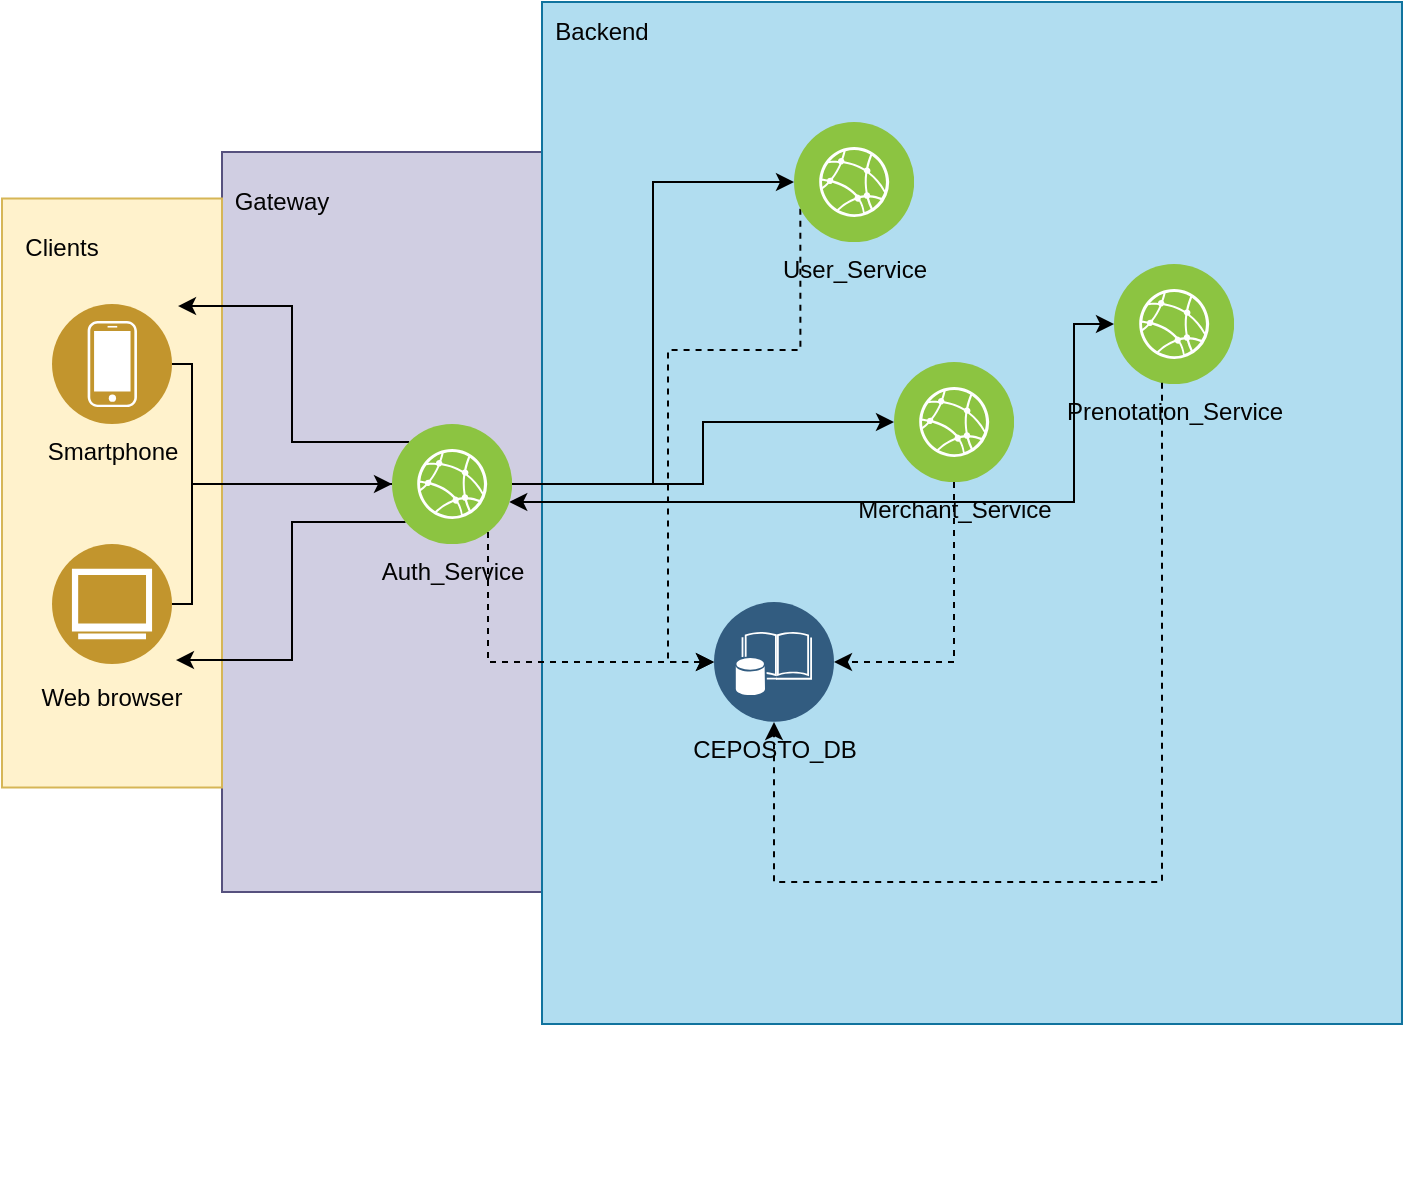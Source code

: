 <mxfile version="16.4.5" type="github">
  <diagram id="-b5wHSrjcIwHEkOSufyf" name="Page-1">
    <mxGraphModel dx="1186" dy="-371" grid="1" gridSize="10" guides="1" tooltips="1" connect="1" arrows="1" fold="1" page="1" pageScale="1" pageWidth="827" pageHeight="1169" math="0" shadow="0">
      <root>
        <mxCell id="0" />
        <mxCell id="1" parent="0" />
        <mxCell id="2g3wD72pxiSLKNJIeq4h-1" value="" style="group" vertex="1" connectable="0" parent="1">
          <mxGeometry x="359" y="1541" width="468" height="460" as="geometry" />
        </mxCell>
        <mxCell id="2g3wD72pxiSLKNJIeq4h-2" value="" style="rounded=0;whiteSpace=wrap;html=1;fillColor=#d0cee2;strokeColor=#56517e;" vertex="1" parent="2g3wD72pxiSLKNJIeq4h-1">
          <mxGeometry x="-115" y="-56" width="160" height="370" as="geometry" />
        </mxCell>
        <mxCell id="2g3wD72pxiSLKNJIeq4h-3" value="" style="rounded=0;whiteSpace=wrap;html=1;labelBackgroundColor=none;fillColor=#fff2cc;strokeColor=#d6b656;" vertex="1" parent="2g3wD72pxiSLKNJIeq4h-1">
          <mxGeometry x="-225" y="-32.75" width="110" height="294.5" as="geometry" />
        </mxCell>
        <mxCell id="2g3wD72pxiSLKNJIeq4h-4" value="" style="rounded=0;whiteSpace=wrap;html=1;labelBackgroundColor=none;fillColor=#b1ddf0;strokeColor=#10739e;" vertex="1" parent="2g3wD72pxiSLKNJIeq4h-1">
          <mxGeometry x="45" y="-131" width="430" height="511" as="geometry" />
        </mxCell>
        <mxCell id="2g3wD72pxiSLKNJIeq4h-5" style="edgeStyle=orthogonalEdgeStyle;rounded=0;orthogonalLoop=1;jettySize=auto;html=1;dashed=1;exitX=0;exitY=0.75;exitDx=0;exitDy=0;entryX=0;entryY=0.5;entryDx=0;entryDy=0;" edge="1" parent="2g3wD72pxiSLKNJIeq4h-1" source="2g3wD72pxiSLKNJIeq4h-7" target="2g3wD72pxiSLKNJIeq4h-6">
          <mxGeometry relative="1" as="geometry">
            <mxPoint x="108" y="279" as="targetPoint" />
            <Array as="points">
              <mxPoint x="174" y="43" />
              <mxPoint x="108" y="43" />
              <mxPoint x="108" y="199" />
            </Array>
          </mxGeometry>
        </mxCell>
        <mxCell id="2g3wD72pxiSLKNJIeq4h-6" value="CEPOSTO_DB" style="aspect=fixed;perimeter=ellipsePerimeter;html=1;align=center;shadow=0;dashed=0;image;image=img/lib/ibm/data/enterprise_data.svg;labelBackgroundColor=none;strokeColor=#666666;strokeWidth=3;fillColor=#C2952D;gradientColor=none;fontSize=12;fontColor=#030303;" vertex="1" parent="2g3wD72pxiSLKNJIeq4h-1">
          <mxGeometry x="131" y="169" width="60" height="60" as="geometry" />
        </mxCell>
        <mxCell id="2g3wD72pxiSLKNJIeq4h-7" value="User_Service" style="aspect=fixed;perimeter=ellipsePerimeter;html=1;align=center;shadow=0;dashed=0;image;image=img/lib/ibm/infrastructure/edge_services.svg;labelBackgroundColor=none;strokeColor=#666666;strokeWidth=3;fillColor=#C2952D;gradientColor=none;fontSize=12;fontColor=#030303;" vertex="1" parent="2g3wD72pxiSLKNJIeq4h-1">
          <mxGeometry x="171" y="-71" width="60" height="60" as="geometry" />
        </mxCell>
        <mxCell id="2g3wD72pxiSLKNJIeq4h-8" value="Prenotation_Service" style="aspect=fixed;perimeter=ellipsePerimeter;html=1;align=center;shadow=0;dashed=0;image;image=img/lib/ibm/infrastructure/edge_services.svg;labelBackgroundColor=none;strokeColor=#666666;strokeWidth=3;fillColor=#C2952D;gradientColor=none;fontSize=12;fontColor=#030303;" vertex="1" parent="2g3wD72pxiSLKNJIeq4h-1">
          <mxGeometry x="331" width="60" height="60" as="geometry" />
        </mxCell>
        <mxCell id="2g3wD72pxiSLKNJIeq4h-9" style="edgeStyle=orthogonalEdgeStyle;rounded=0;orthogonalLoop=1;jettySize=auto;html=1;dashed=1;entryX=0.5;entryY=1;entryDx=0;entryDy=0;" edge="1" parent="2g3wD72pxiSLKNJIeq4h-1" source="2g3wD72pxiSLKNJIeq4h-8" target="2g3wD72pxiSLKNJIeq4h-6">
          <mxGeometry relative="1" as="geometry">
            <mxPoint x="138" y="309" as="targetPoint" />
            <Array as="points">
              <mxPoint x="355" y="309" />
              <mxPoint x="161" y="309" />
            </Array>
          </mxGeometry>
        </mxCell>
        <mxCell id="2g3wD72pxiSLKNJIeq4h-10" value="Merchant_Service" style="aspect=fixed;perimeter=ellipsePerimeter;html=1;align=center;shadow=0;dashed=0;image;image=img/lib/ibm/infrastructure/edge_services.svg;labelBackgroundColor=none;strokeColor=#666666;strokeWidth=3;fillColor=#C2952D;gradientColor=none;fontSize=12;fontColor=#030303;" vertex="1" parent="2g3wD72pxiSLKNJIeq4h-1">
          <mxGeometry x="221" y="49" width="60" height="60" as="geometry" />
        </mxCell>
        <mxCell id="2g3wD72pxiSLKNJIeq4h-11" style="edgeStyle=orthogonalEdgeStyle;rounded=0;orthogonalLoop=1;jettySize=auto;html=1;dashed=1;entryX=1;entryY=0.5;entryDx=0;entryDy=0;" edge="1" parent="2g3wD72pxiSLKNJIeq4h-1" source="2g3wD72pxiSLKNJIeq4h-10" target="2g3wD72pxiSLKNJIeq4h-6">
          <mxGeometry relative="1" as="geometry">
            <mxPoint x="138" y="309" as="targetPoint" />
            <Array as="points">
              <mxPoint x="251" y="199" />
            </Array>
          </mxGeometry>
        </mxCell>
        <mxCell id="2g3wD72pxiSLKNJIeq4h-12" style="edgeStyle=orthogonalEdgeStyle;rounded=0;orthogonalLoop=1;jettySize=auto;html=1;fontColor=#030303;startArrow=classic;startFill=1;strokeColor=#000000;" edge="1" parent="1" source="2g3wD72pxiSLKNJIeq4h-19">
          <mxGeometry relative="1" as="geometry">
            <mxPoint x="690" y="1571" as="targetPoint" />
            <Array as="points">
              <mxPoint x="670" y="1660" />
              <mxPoint x="670" y="1571" />
            </Array>
          </mxGeometry>
        </mxCell>
        <mxCell id="2g3wD72pxiSLKNJIeq4h-13" style="edgeStyle=orthogonalEdgeStyle;rounded=0;orthogonalLoop=1;jettySize=auto;html=1;entryX=0;entryY=0.5;entryDx=0;entryDy=0;fontColor=#030303;strokeColor=#000000;" edge="1" parent="1" source="2g3wD72pxiSLKNJIeq4h-19" target="2g3wD72pxiSLKNJIeq4h-10">
          <mxGeometry relative="1" as="geometry" />
        </mxCell>
        <mxCell id="2g3wD72pxiSLKNJIeq4h-14" style="edgeStyle=orthogonalEdgeStyle;rounded=0;orthogonalLoop=1;jettySize=auto;html=1;entryX=0;entryY=0.5;entryDx=0;entryDy=0;fontColor=#030303;strokeColor=#000000;" edge="1" parent="1" source="2g3wD72pxiSLKNJIeq4h-19" target="2g3wD72pxiSLKNJIeq4h-7">
          <mxGeometry relative="1" as="geometry" />
        </mxCell>
        <mxCell id="2g3wD72pxiSLKNJIeq4h-15" value="" style="edgeStyle=orthogonalEdgeStyle;rounded=0;orthogonalLoop=1;jettySize=auto;html=1;endArrow=none;fontColor=#030303;strokeColor=#000000;" edge="1" parent="1" source="2g3wD72pxiSLKNJIeq4h-21" target="2g3wD72pxiSLKNJIeq4h-19">
          <mxGeometry relative="1" as="geometry">
            <mxPoint x="354" y="1651" as="targetPoint" />
            <mxPoint x="154" y="1711" as="sourcePoint" />
            <Array as="points">
              <mxPoint x="229" y="1711" />
              <mxPoint x="229" y="1651" />
            </Array>
          </mxGeometry>
        </mxCell>
        <mxCell id="2g3wD72pxiSLKNJIeq4h-16" style="edgeStyle=orthogonalEdgeStyle;rounded=0;orthogonalLoop=1;jettySize=auto;html=1;entryX=1.05;entryY=0.017;entryDx=0;entryDy=0;entryPerimeter=0;fontColor=#030303;strokeColor=#000000;" edge="1" parent="1" source="2g3wD72pxiSLKNJIeq4h-19" target="2g3wD72pxiSLKNJIeq4h-20">
          <mxGeometry relative="1" as="geometry">
            <Array as="points">
              <mxPoint x="279" y="1630" />
              <mxPoint x="279" y="1562" />
            </Array>
          </mxGeometry>
        </mxCell>
        <mxCell id="2g3wD72pxiSLKNJIeq4h-17" style="edgeStyle=orthogonalEdgeStyle;rounded=0;orthogonalLoop=1;jettySize=auto;html=1;entryX=1.033;entryY=0.967;entryDx=0;entryDy=0;entryPerimeter=0;fontColor=#030303;strokeColor=#000000;" edge="1" parent="1" source="2g3wD72pxiSLKNJIeq4h-19" target="2g3wD72pxiSLKNJIeq4h-21">
          <mxGeometry relative="1" as="geometry">
            <Array as="points">
              <mxPoint x="279" y="1670" />
              <mxPoint x="279" y="1739" />
            </Array>
          </mxGeometry>
        </mxCell>
        <mxCell id="2g3wD72pxiSLKNJIeq4h-18" style="edgeStyle=orthogonalEdgeStyle;rounded=0;orthogonalLoop=1;jettySize=auto;html=1;entryX=0;entryY=0.5;entryDx=0;entryDy=0;fontColor=#030303;strokeColor=#000000;" edge="1" parent="1" source="2g3wD72pxiSLKNJIeq4h-20" target="2g3wD72pxiSLKNJIeq4h-19">
          <mxGeometry relative="1" as="geometry">
            <Array as="points">
              <mxPoint x="229" y="1591" />
              <mxPoint x="229" y="1651" />
            </Array>
          </mxGeometry>
        </mxCell>
        <mxCell id="2g3wD72pxiSLKNJIeq4h-19" value="Auth_Service" style="aspect=fixed;perimeter=ellipsePerimeter;html=1;align=center;shadow=0;dashed=0;image;image=img/lib/ibm/infrastructure/edge_services.svg;labelBackgroundColor=none;strokeColor=#666666;strokeWidth=3;fillColor=#C2952D;gradientColor=none;fontSize=12;fontColor=#030303;" vertex="1" parent="1">
          <mxGeometry x="329" y="1621" width="60" height="60" as="geometry" />
        </mxCell>
        <mxCell id="2g3wD72pxiSLKNJIeq4h-20" value="Smartphone" style="aspect=fixed;perimeter=ellipsePerimeter;html=1;align=center;shadow=0;dashed=0;image;image=img/lib/ibm/users/device.svg;labelBackgroundColor=none;strokeColor=#666666;strokeWidth=3;fillColor=#C2952D;gradientColor=none;fontSize=12;fontColor=#030303;labelBorderColor=none;" vertex="1" parent="1">
          <mxGeometry x="159" y="1561" width="60" height="60" as="geometry" />
        </mxCell>
        <mxCell id="2g3wD72pxiSLKNJIeq4h-21" value="Web browser" style="aspect=fixed;perimeter=ellipsePerimeter;align=center;shadow=0;dashed=0;fontColor=#030303;fontSize=12;spacingTop=3;image;image=img/lib/ibm/users/browser.svg;labelBorderColor=none;labelBackgroundColor=none;" vertex="1" parent="1">
          <mxGeometry x="159" y="1681" width="60" height="60" as="geometry" />
        </mxCell>
        <mxCell id="2g3wD72pxiSLKNJIeq4h-22" value="Gateway" style="text;html=1;strokeColor=none;fillColor=none;align=center;verticalAlign=middle;whiteSpace=wrap;rounded=0;labelBackgroundColor=none;labelBorderColor=none;fontColor=#030303;" vertex="1" parent="1">
          <mxGeometry x="244" y="1495" width="60" height="30" as="geometry" />
        </mxCell>
        <mxCell id="2g3wD72pxiSLKNJIeq4h-23" value="Backend" style="text;html=1;strokeColor=none;fillColor=none;align=center;verticalAlign=middle;whiteSpace=wrap;rounded=0;labelBackgroundColor=none;labelBorderColor=none;fontColor=#030303;" vertex="1" parent="1">
          <mxGeometry x="404" y="1410" width="60" height="30" as="geometry" />
        </mxCell>
        <mxCell id="2g3wD72pxiSLKNJIeq4h-24" value="Clients" style="text;html=1;strokeColor=none;fillColor=none;align=center;verticalAlign=middle;whiteSpace=wrap;rounded=0;labelBackgroundColor=none;labelBorderColor=none;fontColor=#030303;" vertex="1" parent="1">
          <mxGeometry x="134" y="1518.25" width="60" height="30" as="geometry" />
        </mxCell>
        <mxCell id="2g3wD72pxiSLKNJIeq4h-25" style="edgeStyle=orthogonalEdgeStyle;rounded=0;orthogonalLoop=1;jettySize=auto;html=1;dashed=1;entryX=0;entryY=0.5;entryDx=0;entryDy=0;" edge="1" parent="1" source="2g3wD72pxiSLKNJIeq4h-19" target="2g3wD72pxiSLKNJIeq4h-6">
          <mxGeometry relative="1" as="geometry">
            <mxPoint x="467" y="1820" as="targetPoint" />
            <Array as="points">
              <mxPoint x="377" y="1740" />
            </Array>
          </mxGeometry>
        </mxCell>
      </root>
    </mxGraphModel>
  </diagram>
</mxfile>
